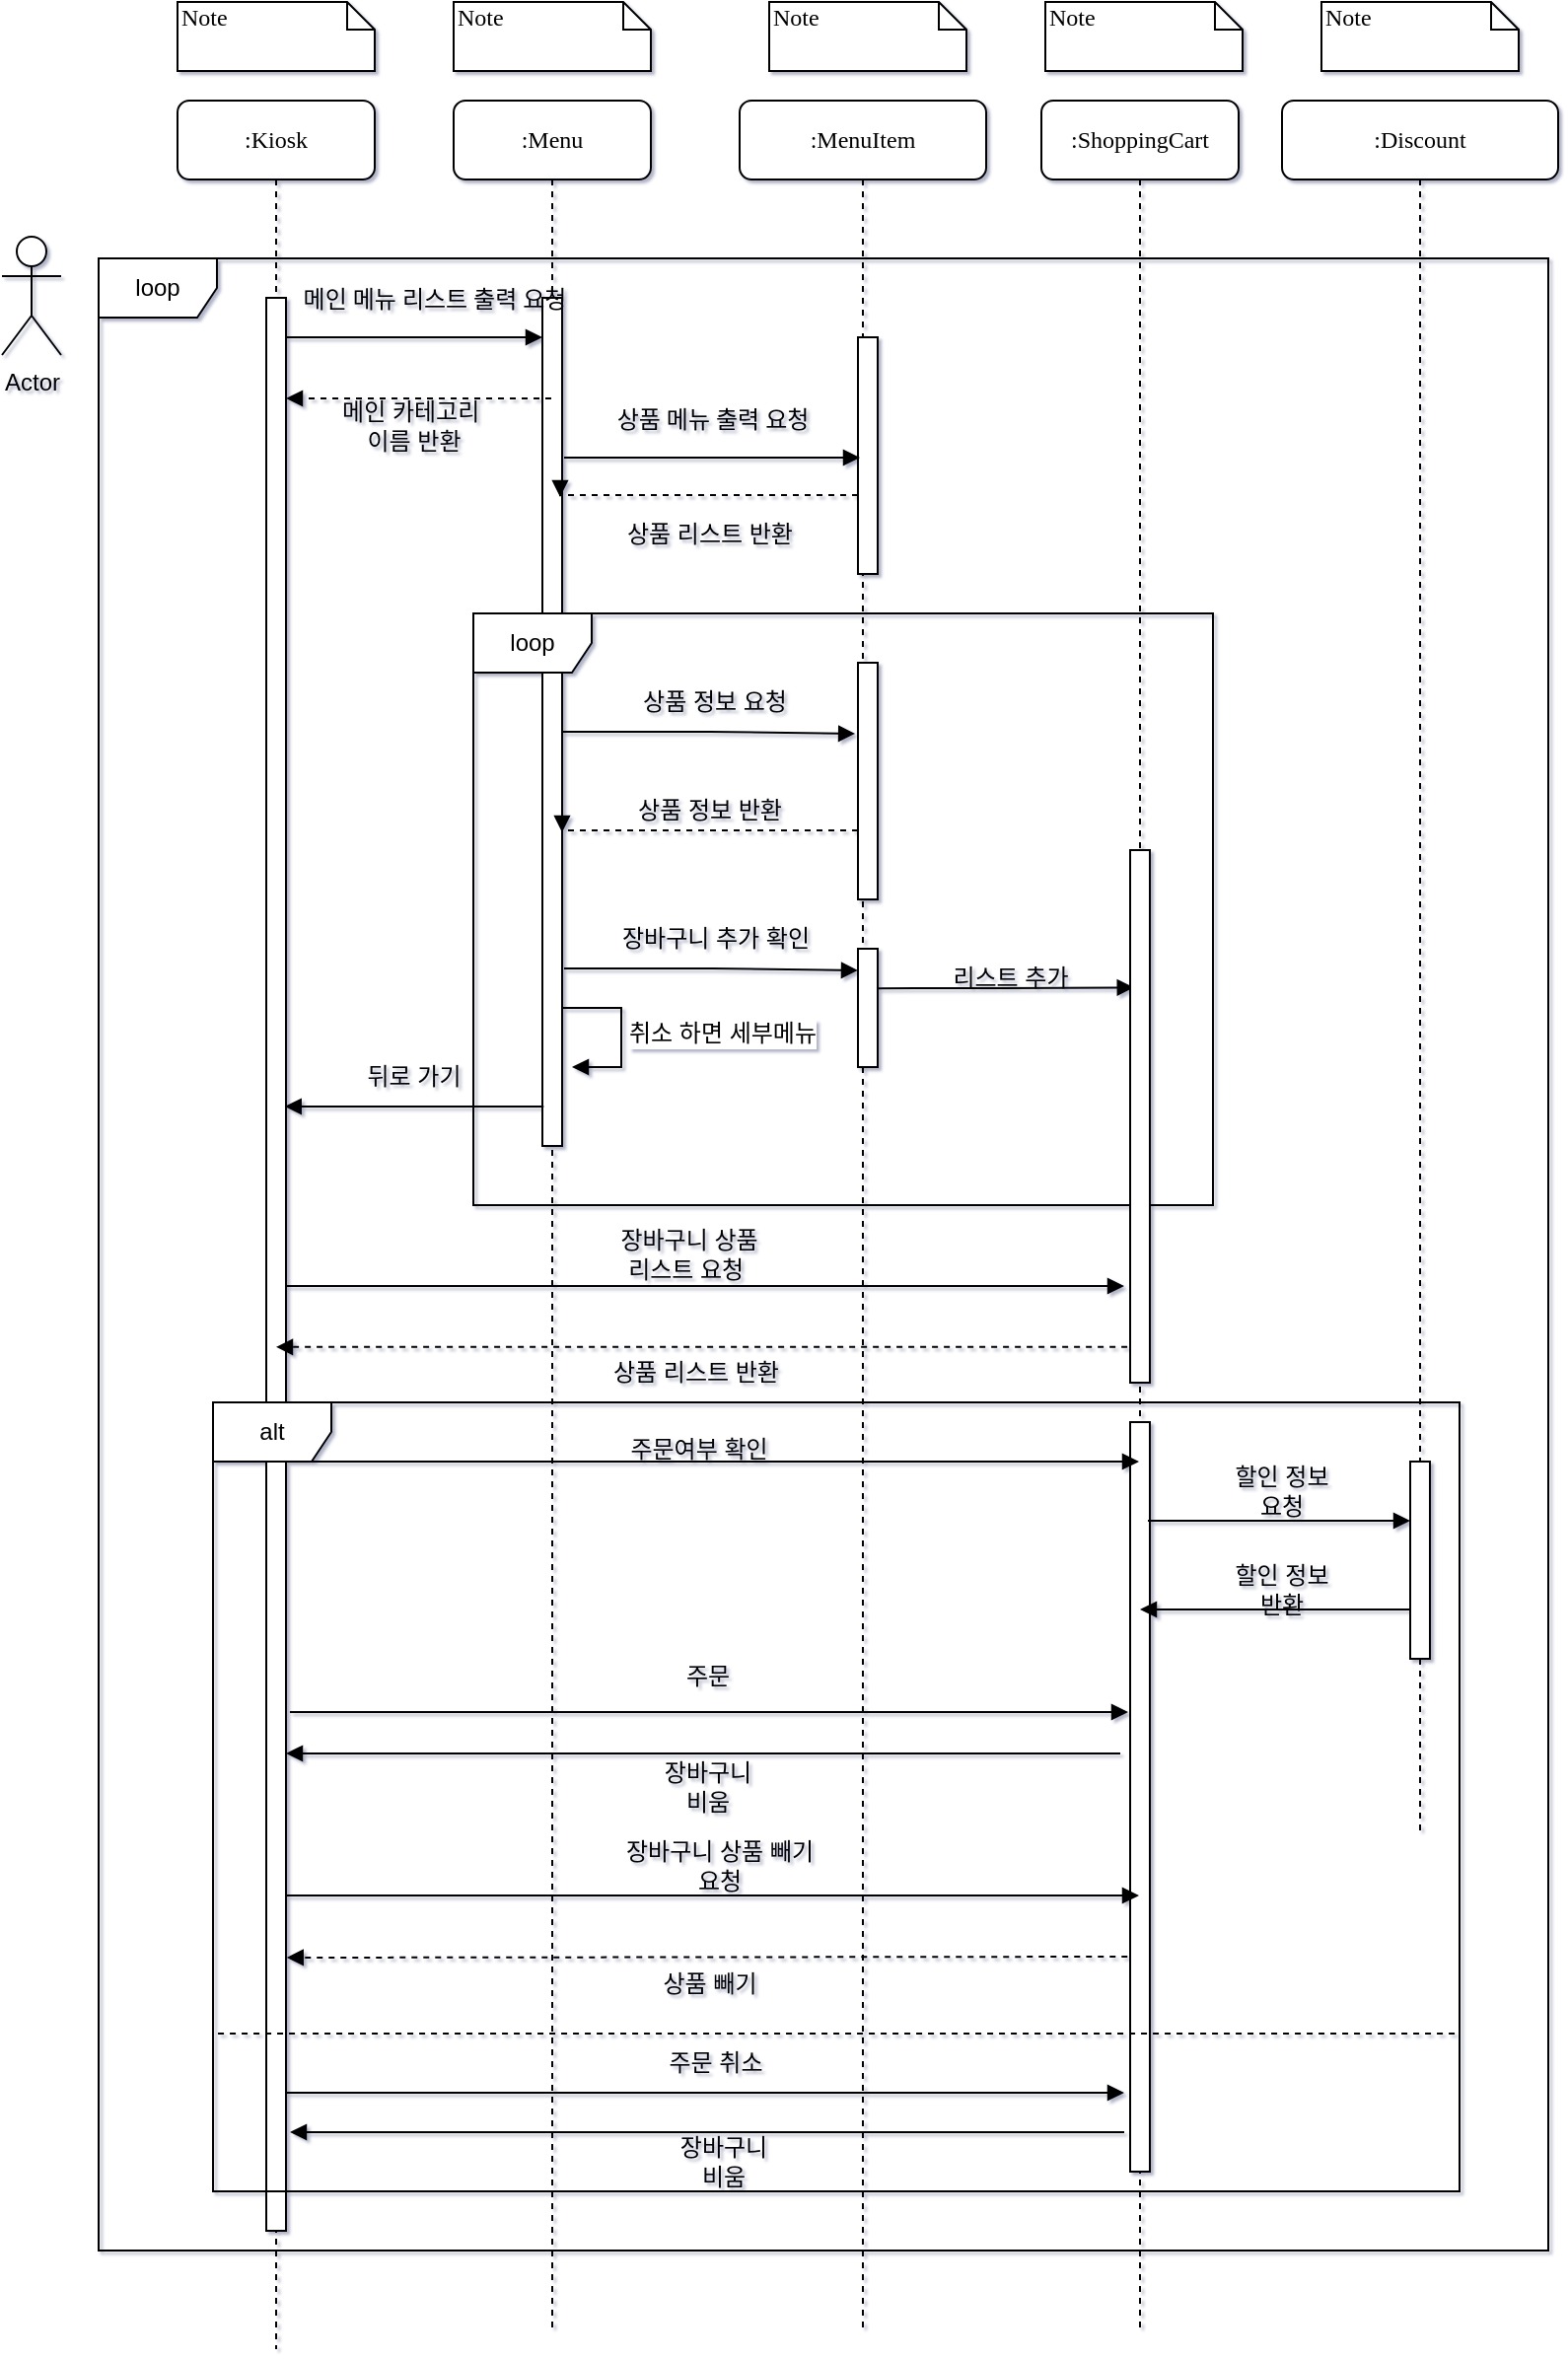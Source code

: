 <mxfile version="26.0.6">
  <diagram name="Page-1" id="13e1069c-82ec-6db2-03f1-153e76fe0fe0">
    <mxGraphModel dx="2098" dy="1127" grid="1" gridSize="10" guides="1" tooltips="1" connect="1" arrows="1" fold="1" page="1" pageScale="1" pageWidth="1100" pageHeight="850" background="none" math="0" shadow="1">
      <root>
        <mxCell id="0" />
        <mxCell id="1" parent="0" />
        <mxCell id="7baba1c4bc27f4b0-2" value=":Menu" style="shape=umlLifeline;perimeter=lifelinePerimeter;whiteSpace=wrap;html=1;container=1;collapsible=0;recursiveResize=0;outlineConnect=0;rounded=1;shadow=0;comic=0;labelBackgroundColor=none;strokeWidth=1;fontFamily=Verdana;fontSize=12;align=center;" parent="1" vertex="1">
          <mxGeometry x="240" y="80" width="100" height="1130" as="geometry" />
        </mxCell>
        <mxCell id="7baba1c4bc27f4b0-10" value="" style="html=1;points=[];perimeter=orthogonalPerimeter;rounded=0;shadow=0;comic=0;labelBackgroundColor=none;strokeWidth=1;fontFamily=Verdana;fontSize=12;align=center;" parent="7baba1c4bc27f4b0-2" vertex="1">
          <mxGeometry x="45" y="100" width="10" height="430" as="geometry" />
        </mxCell>
        <mxCell id="cbcgjIYNd4t_CHeGkLK5-46" value="&lt;font style=&quot;font-size: 12px;&quot;&gt;취소 하면 세부메뉴&lt;/font&gt;" style="html=1;align=left;spacingLeft=2;endArrow=block;rounded=0;edgeStyle=orthogonalEdgeStyle;curved=0;rounded=0;" edge="1" parent="7baba1c4bc27f4b0-2">
          <mxGeometry relative="1" as="geometry">
            <mxPoint x="55" y="460" as="sourcePoint" />
            <Array as="points">
              <mxPoint x="85" y="490" />
            </Array>
            <mxPoint x="60" y="490" as="targetPoint" />
          </mxGeometry>
        </mxCell>
        <mxCell id="7baba1c4bc27f4b0-3" value=":MenuItem" style="shape=umlLifeline;perimeter=lifelinePerimeter;whiteSpace=wrap;html=1;container=1;collapsible=0;recursiveResize=0;outlineConnect=0;rounded=1;shadow=0;comic=0;labelBackgroundColor=none;strokeWidth=1;fontFamily=Verdana;fontSize=12;align=center;" parent="1" vertex="1">
          <mxGeometry x="385" y="80" width="125" height="1130" as="geometry" />
        </mxCell>
        <mxCell id="cbcgjIYNd4t_CHeGkLK5-70" value="loop" style="shape=umlFrame;whiteSpace=wrap;html=1;pointerEvents=0;" vertex="1" parent="7baba1c4bc27f4b0-3">
          <mxGeometry x="-135" y="260" width="375" height="300" as="geometry" />
        </mxCell>
        <mxCell id="7baba1c4bc27f4b0-13" value="" style="html=1;points=[];perimeter=orthogonalPerimeter;rounded=0;shadow=0;comic=0;labelBackgroundColor=none;strokeWidth=1;fontFamily=Verdana;fontSize=12;align=center;" parent="7baba1c4bc27f4b0-3" vertex="1">
          <mxGeometry x="60" y="120" width="10" height="120" as="geometry" />
        </mxCell>
        <mxCell id="cbcgjIYNd4t_CHeGkLK5-5" value="" style="edgeStyle=orthogonalEdgeStyle;rounded=0;orthogonalLoop=1;jettySize=auto;html=1;endArrow=block;endFill=1;dashed=1;" edge="1" parent="7baba1c4bc27f4b0-3">
          <mxGeometry relative="1" as="geometry">
            <mxPoint x="60" y="200" as="sourcePoint" />
            <mxPoint x="-91" y="201" as="targetPoint" />
            <Array as="points">
              <mxPoint x="35" y="200" />
              <mxPoint x="35" y="200" />
            </Array>
          </mxGeometry>
        </mxCell>
        <mxCell id="cbcgjIYNd4t_CHeGkLK5-31" value="" style="html=1;points=[];perimeter=orthogonalPerimeter;rounded=0;shadow=0;comic=0;labelBackgroundColor=none;strokeWidth=1;fontFamily=Verdana;fontSize=12;align=center;" vertex="1" parent="7baba1c4bc27f4b0-3">
          <mxGeometry x="60" y="285" width="10" height="120" as="geometry" />
        </mxCell>
        <mxCell id="cbcgjIYNd4t_CHeGkLK5-32" value="" style="edgeStyle=orthogonalEdgeStyle;rounded=0;orthogonalLoop=1;jettySize=auto;html=1;endArrow=block;endFill=1;dashed=1;" edge="1" parent="7baba1c4bc27f4b0-3">
          <mxGeometry relative="1" as="geometry">
            <mxPoint x="60" y="370" as="sourcePoint" />
            <mxPoint x="-90" y="371" as="targetPoint" />
            <Array as="points">
              <mxPoint x="30" y="370" />
              <mxPoint x="30" y="370" />
            </Array>
          </mxGeometry>
        </mxCell>
        <mxCell id="cbcgjIYNd4t_CHeGkLK5-33" value="" style="html=1;points=[];perimeter=orthogonalPerimeter;rounded=0;shadow=0;comic=0;labelBackgroundColor=none;strokeWidth=1;fontFamily=Verdana;fontSize=12;align=center;" vertex="1" parent="7baba1c4bc27f4b0-3">
          <mxGeometry x="60" y="430" width="10" height="60" as="geometry" />
        </mxCell>
        <mxCell id="cbcgjIYNd4t_CHeGkLK5-35" value="" style="endArrow=block;html=1;rounded=0;endFill=1;entryX=-0.144;entryY=0.3;entryDx=0;entryDy=0;entryPerimeter=0;" edge="1" parent="7baba1c4bc27f4b0-3">
          <mxGeometry width="50" height="50" relative="1" as="geometry">
            <mxPoint x="-89" y="440" as="sourcePoint" />
            <mxPoint x="60" y="441" as="targetPoint" />
            <Array as="points">
              <mxPoint x="-54" y="440" />
              <mxPoint x="-14" y="440" />
            </Array>
          </mxGeometry>
        </mxCell>
        <mxCell id="cbcgjIYNd4t_CHeGkLK5-41" value="리스트 추가" style="text;html=1;align=center;verticalAlign=middle;whiteSpace=wrap;rounded=0;" vertex="1" parent="7baba1c4bc27f4b0-3">
          <mxGeometry x="95" y="430" width="85" height="30" as="geometry" />
        </mxCell>
        <mxCell id="cbcgjIYNd4t_CHeGkLK5-37" value="" style="endArrow=block;html=1;rounded=0;endFill=1;exitX=0.674;exitY=0.251;exitDx=0;exitDy=0;exitPerimeter=0;entryX=0.188;entryY=0.258;entryDx=0;entryDy=0;entryPerimeter=0;" edge="1" parent="7baba1c4bc27f4b0-3" target="7baba1c4bc27f4b0-22">
          <mxGeometry width="50" height="50" relative="1" as="geometry">
            <mxPoint x="70" y="450.12" as="sourcePoint" />
            <mxPoint x="193" y="451" as="targetPoint" />
            <Array as="points">
              <mxPoint x="89.26" y="450" />
              <mxPoint x="129.26" y="450" />
            </Array>
          </mxGeometry>
        </mxCell>
        <mxCell id="cbcgjIYNd4t_CHeGkLK5-69" value="loop" style="shape=umlFrame;whiteSpace=wrap;html=1;pointerEvents=0;" vertex="1" parent="7baba1c4bc27f4b0-3">
          <mxGeometry x="-325" y="80" width="735" height="1010" as="geometry" />
        </mxCell>
        <mxCell id="7baba1c4bc27f4b0-4" value=":ShoppingCart" style="shape=umlLifeline;perimeter=lifelinePerimeter;whiteSpace=wrap;html=1;container=1;collapsible=0;recursiveResize=0;outlineConnect=0;rounded=1;shadow=0;comic=0;labelBackgroundColor=none;strokeWidth=1;fontFamily=Verdana;fontSize=12;align=center;" parent="7baba1c4bc27f4b0-3" vertex="1">
          <mxGeometry x="153" width="100" height="1130" as="geometry" />
        </mxCell>
        <mxCell id="7baba1c4bc27f4b0-22" value="" style="html=1;points=[];perimeter=orthogonalPerimeter;rounded=0;shadow=0;comic=0;labelBackgroundColor=none;strokeWidth=1;fontFamily=Verdana;fontSize=12;align=center;" parent="7baba1c4bc27f4b0-4" vertex="1">
          <mxGeometry x="45" y="380" width="10" height="270" as="geometry" />
        </mxCell>
        <mxCell id="cbcgjIYNd4t_CHeGkLK5-56" value="" style="html=1;points=[];perimeter=orthogonalPerimeter;rounded=0;shadow=0;comic=0;labelBackgroundColor=none;strokeWidth=1;fontFamily=Verdana;fontSize=12;align=center;" vertex="1" parent="7baba1c4bc27f4b0-4">
          <mxGeometry x="45" y="670" width="10" height="380" as="geometry" />
        </mxCell>
        <mxCell id="cbcgjIYNd4t_CHeGkLK5-49" value="" style="endArrow=block;html=1;rounded=0;endFill=1;" edge="1" parent="7baba1c4bc27f4b0-4">
          <mxGeometry width="50" height="50" relative="1" as="geometry">
            <mxPoint x="-384.69" y="601" as="sourcePoint" />
            <mxPoint x="42" y="601" as="targetPoint" />
          </mxGeometry>
        </mxCell>
        <mxCell id="7baba1c4bc27f4b0-5" value=":Discount" style="shape=umlLifeline;perimeter=lifelinePerimeter;whiteSpace=wrap;html=1;container=1;collapsible=0;recursiveResize=0;outlineConnect=0;rounded=1;shadow=0;comic=0;labelBackgroundColor=none;strokeWidth=1;fontFamily=Verdana;fontSize=12;align=center;" parent="1" vertex="1">
          <mxGeometry x="660" y="80" width="140" height="880" as="geometry" />
        </mxCell>
        <mxCell id="cbcgjIYNd4t_CHeGkLK5-51" value="" style="endArrow=block;html=1;rounded=0;startArrow=none;startFill=0;endFill=1;" edge="1" parent="7baba1c4bc27f4b0-5">
          <mxGeometry width="50" height="50" relative="1" as="geometry">
            <mxPoint x="-68" y="720" as="sourcePoint" />
            <mxPoint x="65" y="720" as="targetPoint" />
          </mxGeometry>
        </mxCell>
        <mxCell id="cbcgjIYNd4t_CHeGkLK5-59" value="할인 정보 반환" style="text;html=1;align=center;verticalAlign=middle;whiteSpace=wrap;rounded=0;" vertex="1" parent="7baba1c4bc27f4b0-5">
          <mxGeometry x="-30" y="740" width="60" height="30" as="geometry" />
        </mxCell>
        <mxCell id="7baba1c4bc27f4b0-8" value=":Kiosk" style="shape=umlLifeline;perimeter=lifelinePerimeter;whiteSpace=wrap;html=1;container=1;collapsible=0;recursiveResize=0;outlineConnect=0;rounded=1;shadow=0;comic=0;labelBackgroundColor=none;strokeWidth=1;fontFamily=Verdana;fontSize=12;align=center;" parent="1" vertex="1">
          <mxGeometry x="100" y="80" width="100" height="1140" as="geometry" />
        </mxCell>
        <mxCell id="7baba1c4bc27f4b0-9" value="" style="html=1;points=[];perimeter=orthogonalPerimeter;rounded=0;shadow=0;comic=0;labelBackgroundColor=none;strokeWidth=1;fontFamily=Verdana;fontSize=12;align=center;" parent="7baba1c4bc27f4b0-8" vertex="1">
          <mxGeometry x="45" y="100" width="10" height="980" as="geometry" />
        </mxCell>
        <mxCell id="cbcgjIYNd4t_CHeGkLK5-55" value="" style="endArrow=block;html=1;rounded=0;endFill=1;" edge="1" parent="7baba1c4bc27f4b0-8" target="7baba1c4bc27f4b0-4">
          <mxGeometry width="50" height="50" relative="1" as="geometry">
            <mxPoint x="55" y="690" as="sourcePoint" />
            <mxPoint x="105" y="640" as="targetPoint" />
          </mxGeometry>
        </mxCell>
        <mxCell id="cbcgjIYNd4t_CHeGkLK5-65" value="" style="endArrow=block;html=1;rounded=0;endFill=1;" edge="1" parent="7baba1c4bc27f4b0-8" target="7baba1c4bc27f4b0-4">
          <mxGeometry width="50" height="50" relative="1" as="geometry">
            <mxPoint x="55" y="910" as="sourcePoint" />
            <mxPoint x="105" y="860" as="targetPoint" />
          </mxGeometry>
        </mxCell>
        <mxCell id="cbcgjIYNd4t_CHeGkLK5-71" value="alt" style="shape=umlFrame;whiteSpace=wrap;html=1;pointerEvents=0;" vertex="1" parent="7baba1c4bc27f4b0-8">
          <mxGeometry x="18" y="660" width="632" height="400" as="geometry" />
        </mxCell>
        <mxCell id="7baba1c4bc27f4b0-14" value="상품 메뉴 출력 요청" style="html=1;verticalAlign=bottom;endArrow=block;entryX=0;entryY=0;labelBackgroundColor=none;fontFamily=Verdana;fontSize=12;edgeStyle=elbowEdgeStyle;elbow=vertical;" parent="7baba1c4bc27f4b0-8" edge="1">
          <mxGeometry y="10" relative="1" as="geometry">
            <mxPoint x="196" y="181" as="sourcePoint" />
            <mxPoint x="346" y="181.0" as="targetPoint" />
            <Array as="points" />
            <mxPoint as="offset" />
          </mxGeometry>
        </mxCell>
        <mxCell id="cbcgjIYNd4t_CHeGkLK5-62" value="" style="endArrow=block;html=1;rounded=0;exitX=0.401;exitY=0.777;exitDx=0;exitDy=0;exitPerimeter=0;endFill=1;" edge="1" parent="7baba1c4bc27f4b0-8">
          <mxGeometry width="50" height="50" relative="1" as="geometry">
            <mxPoint x="57" y="817" as="sourcePoint" />
            <mxPoint x="482" y="817" as="targetPoint" />
          </mxGeometry>
        </mxCell>
        <mxCell id="cbcgjIYNd4t_CHeGkLK5-57" value="주문여부 확인" style="text;html=1;align=center;verticalAlign=middle;whiteSpace=wrap;rounded=0;" vertex="1" parent="7baba1c4bc27f4b0-8">
          <mxGeometry x="217" y="669" width="95" height="30" as="geometry" />
        </mxCell>
        <mxCell id="cbcgjIYNd4t_CHeGkLK5-63" value="" style="endArrow=block;html=1;rounded=0;endFill=1;" edge="1" parent="7baba1c4bc27f4b0-8">
          <mxGeometry width="50" height="50" relative="1" as="geometry">
            <mxPoint x="478.0" y="838.0" as="sourcePoint" />
            <mxPoint x="55" y="838" as="targetPoint" />
          </mxGeometry>
        </mxCell>
        <mxCell id="cbcgjIYNd4t_CHeGkLK5-64" value="장바구니 비움" style="text;html=1;align=center;verticalAlign=middle;whiteSpace=wrap;rounded=0;" vertex="1" parent="7baba1c4bc27f4b0-8">
          <mxGeometry x="238.5" y="840" width="60" height="30" as="geometry" />
        </mxCell>
        <mxCell id="cbcgjIYNd4t_CHeGkLK5-67" value="" style="endArrow=block;html=1;rounded=0;entryX=0.674;entryY=0.935;entryDx=0;entryDy=0;entryPerimeter=0;dashed=1;endFill=1;" edge="1" parent="7baba1c4bc27f4b0-8">
          <mxGeometry width="50" height="50" relative="1" as="geometry">
            <mxPoint x="481.63" y="941" as="sourcePoint" />
            <mxPoint x="55.37" y="941.5" as="targetPoint" />
          </mxGeometry>
        </mxCell>
        <mxCell id="cbcgjIYNd4t_CHeGkLK5-61" value="주문" style="text;html=1;align=center;verticalAlign=middle;whiteSpace=wrap;rounded=0;" vertex="1" parent="7baba1c4bc27f4b0-8">
          <mxGeometry x="238.5" y="784" width="60" height="30" as="geometry" />
        </mxCell>
        <mxCell id="cbcgjIYNd4t_CHeGkLK5-73" style="edgeStyle=orthogonalEdgeStyle;rounded=0;orthogonalLoop=1;jettySize=auto;html=1;exitX=0.5;exitY=1;exitDx=0;exitDy=0;" edge="1" parent="7baba1c4bc27f4b0-8" source="cbcgjIYNd4t_CHeGkLK5-61" target="cbcgjIYNd4t_CHeGkLK5-61">
          <mxGeometry relative="1" as="geometry" />
        </mxCell>
        <mxCell id="cbcgjIYNd4t_CHeGkLK5-78" value="" style="endArrow=block;html=1;rounded=0;endFill=1;" edge="1" parent="7baba1c4bc27f4b0-8">
          <mxGeometry width="50" height="50" relative="1" as="geometry">
            <mxPoint x="55" y="1010" as="sourcePoint" />
            <mxPoint x="480.0" y="1010" as="targetPoint" />
          </mxGeometry>
        </mxCell>
        <mxCell id="cbcgjIYNd4t_CHeGkLK5-80" value="주문 취소" style="text;html=1;align=center;verticalAlign=middle;whiteSpace=wrap;rounded=0;" vertex="1" parent="7baba1c4bc27f4b0-8">
          <mxGeometry x="238.5" y="980" width="68" height="30" as="geometry" />
        </mxCell>
        <mxCell id="cbcgjIYNd4t_CHeGkLK5-81" value="" style="endArrow=block;html=1;rounded=0;endFill=1;" edge="1" parent="7baba1c4bc27f4b0-8">
          <mxGeometry width="50" height="50" relative="1" as="geometry">
            <mxPoint x="480" y="1030.0" as="sourcePoint" />
            <mxPoint x="57" y="1030" as="targetPoint" />
          </mxGeometry>
        </mxCell>
        <mxCell id="cbcgjIYNd4t_CHeGkLK5-82" value="장바구니 비움" style="text;html=1;align=center;verticalAlign=middle;whiteSpace=wrap;rounded=0;" vertex="1" parent="7baba1c4bc27f4b0-8">
          <mxGeometry x="246.5" y="1030" width="60" height="30" as="geometry" />
        </mxCell>
        <mxCell id="7baba1c4bc27f4b0-11" value="메인 메뉴 리스트 출력 요청" style="html=1;verticalAlign=bottom;endArrow=block;labelBackgroundColor=none;fontFamily=Verdana;fontSize=12;edgeStyle=elbowEdgeStyle;elbow=vertical;" parent="1" source="7baba1c4bc27f4b0-9" edge="1">
          <mxGeometry x="0.154" y="10" relative="1" as="geometry">
            <mxPoint x="220" y="190" as="sourcePoint" />
            <mxPoint x="285" y="200" as="targetPoint" />
            <Array as="points">
              <mxPoint x="230" y="200" />
            </Array>
            <mxPoint as="offset" />
          </mxGeometry>
        </mxCell>
        <mxCell id="7baba1c4bc27f4b0-40" value="Note" style="shape=note;whiteSpace=wrap;html=1;size=14;verticalAlign=top;align=left;spacingTop=-6;rounded=0;shadow=0;comic=0;labelBackgroundColor=none;strokeWidth=1;fontFamily=Verdana;fontSize=12" parent="1" vertex="1">
          <mxGeometry x="100" y="30" width="100" height="35" as="geometry" />
        </mxCell>
        <mxCell id="7baba1c4bc27f4b0-41" value="Note" style="shape=note;whiteSpace=wrap;html=1;size=14;verticalAlign=top;align=left;spacingTop=-6;rounded=0;shadow=0;comic=0;labelBackgroundColor=none;strokeWidth=1;fontFamily=Verdana;fontSize=12" parent="1" vertex="1">
          <mxGeometry x="240" y="30" width="100" height="35" as="geometry" />
        </mxCell>
        <mxCell id="7baba1c4bc27f4b0-42" value="Note" style="shape=note;whiteSpace=wrap;html=1;size=14;verticalAlign=top;align=left;spacingTop=-6;rounded=0;shadow=0;comic=0;labelBackgroundColor=none;strokeWidth=1;fontFamily=Verdana;fontSize=12" parent="1" vertex="1">
          <mxGeometry x="400" y="30" width="100" height="35" as="geometry" />
        </mxCell>
        <mxCell id="7baba1c4bc27f4b0-43" value="Note" style="shape=note;whiteSpace=wrap;html=1;size=14;verticalAlign=top;align=left;spacingTop=-6;rounded=0;shadow=0;comic=0;labelBackgroundColor=none;strokeWidth=1;fontFamily=Verdana;fontSize=12" parent="1" vertex="1">
          <mxGeometry x="540" y="30" width="100" height="35" as="geometry" />
        </mxCell>
        <mxCell id="7baba1c4bc27f4b0-44" value="Note" style="shape=note;whiteSpace=wrap;html=1;size=14;verticalAlign=top;align=left;spacingTop=-6;rounded=0;shadow=0;comic=0;labelBackgroundColor=none;strokeWidth=1;fontFamily=Verdana;fontSize=12" parent="1" vertex="1">
          <mxGeometry x="680" y="30" width="100" height="35" as="geometry" />
        </mxCell>
        <mxCell id="cbcgjIYNd4t_CHeGkLK5-3" value="Actor" style="shape=umlActor;verticalLabelPosition=bottom;verticalAlign=top;html=1;outlineConnect=0;" vertex="1" parent="1">
          <mxGeometry x="11" y="149" width="30" height="60" as="geometry" />
        </mxCell>
        <mxCell id="cbcgjIYNd4t_CHeGkLK5-6" value="&lt;div&gt;상품 리스트 반환&lt;/div&gt;" style="text;html=1;align=center;verticalAlign=middle;whiteSpace=wrap;rounded=0;" vertex="1" parent="1">
          <mxGeometry x="325" y="280" width="90" height="40" as="geometry" />
        </mxCell>
        <mxCell id="cbcgjIYNd4t_CHeGkLK5-13" value="" style="endArrow=block;html=1;rounded=0;exitX=0.128;exitY=0.902;exitDx=0;exitDy=0;exitPerimeter=0;endFill=1;" edge="1" parent="1">
          <mxGeometry width="50" height="50" relative="1" as="geometry">
            <mxPoint x="285.64" y="590.0" as="sourcePoint" />
            <mxPoint x="154.36" y="590.0" as="targetPoint" />
            <Array as="points" />
          </mxGeometry>
        </mxCell>
        <mxCell id="cbcgjIYNd4t_CHeGkLK5-27" value="" style="endArrow=block;html=1;rounded=0;endFill=1;dashed=1;" edge="1" parent="1" source="7baba1c4bc27f4b0-2">
          <mxGeometry width="50" height="50" relative="1" as="geometry">
            <mxPoint x="280" y="223" as="sourcePoint" />
            <mxPoint x="155" y="231" as="targetPoint" />
            <Array as="points">
              <mxPoint x="268" y="231" />
            </Array>
          </mxGeometry>
        </mxCell>
        <mxCell id="cbcgjIYNd4t_CHeGkLK5-28" value="메인 카테고리&amp;nbsp;&lt;div&gt;이름 반환&lt;/div&gt;" style="text;html=1;align=center;verticalAlign=middle;whiteSpace=wrap;rounded=0;" vertex="1" parent="1">
          <mxGeometry x="180" y="230" width="80" height="30" as="geometry" />
        </mxCell>
        <mxCell id="cbcgjIYNd4t_CHeGkLK5-10" value="" style="endArrow=block;html=1;rounded=0;endFill=1;entryX=-0.144;entryY=0.3;entryDx=0;entryDy=0;entryPerimeter=0;" edge="1" parent="1" target="cbcgjIYNd4t_CHeGkLK5-31">
          <mxGeometry width="50" height="50" relative="1" as="geometry">
            <mxPoint x="295" y="400" as="sourcePoint" />
            <mxPoint x="440" y="400" as="targetPoint" />
            <Array as="points">
              <mxPoint x="330" y="400" />
              <mxPoint x="370" y="400" />
            </Array>
          </mxGeometry>
        </mxCell>
        <mxCell id="cbcgjIYNd4t_CHeGkLK5-26" value="상품 정보 요청" style="text;html=1;align=center;verticalAlign=middle;whiteSpace=wrap;rounded=0;" vertex="1" parent="1">
          <mxGeometry x="330" y="360" width="85" height="50" as="geometry" />
        </mxCell>
        <mxCell id="cbcgjIYNd4t_CHeGkLK5-36" value="장바구니 추가 확인" style="text;html=1;align=center;verticalAlign=middle;whiteSpace=wrap;rounded=0;" vertex="1" parent="1">
          <mxGeometry x="317.5" y="490" width="110" height="30" as="geometry" />
        </mxCell>
        <mxCell id="cbcgjIYNd4t_CHeGkLK5-43" value="상품 정보 반환" style="text;html=1;align=center;verticalAlign=middle;whiteSpace=wrap;rounded=0;" vertex="1" parent="1">
          <mxGeometry x="330" y="425" width="80" height="30" as="geometry" />
        </mxCell>
        <mxCell id="cbcgjIYNd4t_CHeGkLK5-48" value="뒤로 가기" style="text;html=1;align=center;verticalAlign=middle;whiteSpace=wrap;rounded=0;" vertex="1" parent="1">
          <mxGeometry x="190" y="560" width="60" height="30" as="geometry" />
        </mxCell>
        <mxCell id="cbcgjIYNd4t_CHeGkLK5-50" value="장바구니 상품 리스트 요청&amp;nbsp;" style="text;html=1;align=center;verticalAlign=middle;whiteSpace=wrap;rounded=0;" vertex="1" parent="1">
          <mxGeometry x="317.5" y="650" width="82.5" height="30" as="geometry" />
        </mxCell>
        <mxCell id="7baba1c4bc27f4b0-19" value="" style="html=1;points=[];perimeter=orthogonalPerimeter;rounded=0;shadow=0;comic=0;labelBackgroundColor=none;strokeWidth=1;fontFamily=Verdana;fontSize=12;align=center;" parent="1" vertex="1">
          <mxGeometry x="725" y="770" width="10" height="100" as="geometry" />
        </mxCell>
        <mxCell id="cbcgjIYNd4t_CHeGkLK5-52" value="상품 리스트 반환" style="text;html=1;align=center;verticalAlign=middle;whiteSpace=wrap;rounded=0;" vertex="1" parent="1">
          <mxGeometry x="312.5" y="710" width="100" height="30" as="geometry" />
        </mxCell>
        <mxCell id="cbcgjIYNd4t_CHeGkLK5-53" value="할인 정보 요청" style="text;html=1;align=center;verticalAlign=middle;whiteSpace=wrap;rounded=0;" vertex="1" parent="1">
          <mxGeometry x="630" y="770" width="60" height="30" as="geometry" />
        </mxCell>
        <mxCell id="cbcgjIYNd4t_CHeGkLK5-54" value="" style="endArrow=block;html=1;rounded=0;exitX=-0.144;exitY=0.933;exitDx=0;exitDy=0;exitPerimeter=0;dashed=1;endFill=1;" edge="1" parent="1" source="7baba1c4bc27f4b0-22" target="7baba1c4bc27f4b0-8">
          <mxGeometry width="50" height="50" relative="1" as="geometry">
            <mxPoint x="520" y="460" as="sourcePoint" />
            <mxPoint x="570" y="410" as="targetPoint" />
          </mxGeometry>
        </mxCell>
        <mxCell id="cbcgjIYNd4t_CHeGkLK5-58" value="" style="endArrow=classic;html=1;rounded=0;dashed=1;strokeColor=none;startArrow=block;startFill=1;" edge="1" parent="1" source="cbcgjIYNd4t_CHeGkLK5-59" target="7baba1c4bc27f4b0-4">
          <mxGeometry width="50" height="50" relative="1" as="geometry">
            <mxPoint x="725" y="845" as="sourcePoint" />
            <mxPoint x="775" y="795" as="targetPoint" />
          </mxGeometry>
        </mxCell>
        <mxCell id="cbcgjIYNd4t_CHeGkLK5-66" value="장바구니 상품 빼기&lt;div&gt;요청&lt;/div&gt;" style="text;html=1;align=center;verticalAlign=middle;whiteSpace=wrap;rounded=0;" vertex="1" parent="1">
          <mxGeometry x="320" y="960" width="110" height="30" as="geometry" />
        </mxCell>
        <mxCell id="cbcgjIYNd4t_CHeGkLK5-68" value="상품 빼기" style="text;html=1;align=center;verticalAlign=middle;whiteSpace=wrap;rounded=0;" vertex="1" parent="1">
          <mxGeometry x="340" y="1020" width="60" height="30" as="geometry" />
        </mxCell>
        <mxCell id="cbcgjIYNd4t_CHeGkLK5-75" value="" style="endArrow=classic;html=1;rounded=0;dashed=1;strokeColor=none;startArrow=block;startFill=1;" edge="1" parent="1" target="cbcgjIYNd4t_CHeGkLK5-59">
          <mxGeometry width="50" height="50" relative="1" as="geometry">
            <mxPoint x="725" y="845" as="sourcePoint" />
            <mxPoint x="588" y="845" as="targetPoint" />
          </mxGeometry>
        </mxCell>
        <mxCell id="cbcgjIYNd4t_CHeGkLK5-76" value="" style="endArrow=block;html=1;rounded=0;endFill=1;" edge="1" parent="1" target="7baba1c4bc27f4b0-4">
          <mxGeometry width="50" height="50" relative="1" as="geometry">
            <mxPoint x="725" y="845" as="sourcePoint" />
            <mxPoint x="775" y="795" as="targetPoint" />
          </mxGeometry>
        </mxCell>
        <mxCell id="cbcgjIYNd4t_CHeGkLK5-85" value="" style="endArrow=none;dashed=1;html=1;rounded=0;" edge="1" parent="1">
          <mxGeometry width="50" height="50" relative="1" as="geometry">
            <mxPoint x="120.53" y="1060" as="sourcePoint" />
            <mxPoint x="750" y="1060" as="targetPoint" />
          </mxGeometry>
        </mxCell>
      </root>
    </mxGraphModel>
  </diagram>
</mxfile>
